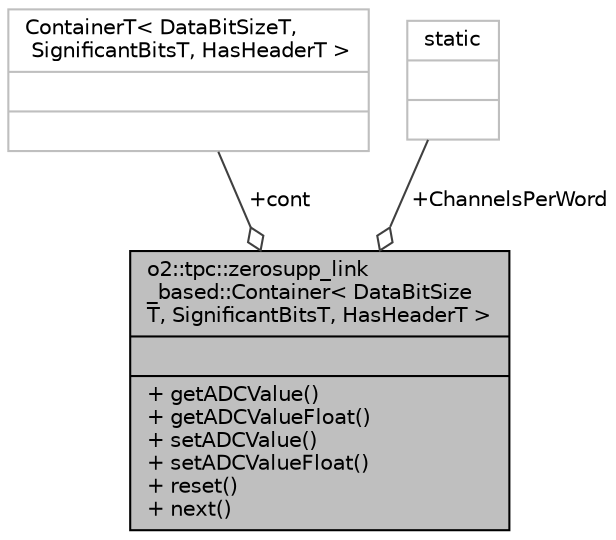 digraph "o2::tpc::zerosupp_link_based::Container&lt; DataBitSizeT, SignificantBitsT, HasHeaderT &gt;"
{
 // INTERACTIVE_SVG=YES
  bgcolor="transparent";
  edge [fontname="Helvetica",fontsize="10",labelfontname="Helvetica",labelfontsize="10"];
  node [fontname="Helvetica",fontsize="10",shape=record];
  Node1 [label="{o2::tpc::zerosupp_link\l_based::Container\< DataBitSize\lT, SignificantBitsT, HasHeaderT \>\n||+ getADCValue()\l+ getADCValueFloat()\l+ setADCValue()\l+ setADCValueFloat()\l+ reset()\l+ next()\l}",height=0.2,width=0.4,color="black", fillcolor="grey75", style="filled", fontcolor="black"];
  Node2 -> Node1 [color="grey25",fontsize="10",style="solid",label=" +cont" ,arrowhead="odiamond",fontname="Helvetica"];
  Node2 [label="{ContainerT\< DataBitSizeT,\l SignificantBitsT, HasHeaderT \>\n||}",height=0.2,width=0.4,color="grey75"];
  Node3 -> Node1 [color="grey25",fontsize="10",style="solid",label=" +ChannelsPerWord" ,arrowhead="odiamond",fontname="Helvetica"];
  Node3 [label="{static\n||}",height=0.2,width=0.4,color="grey75"];
}
